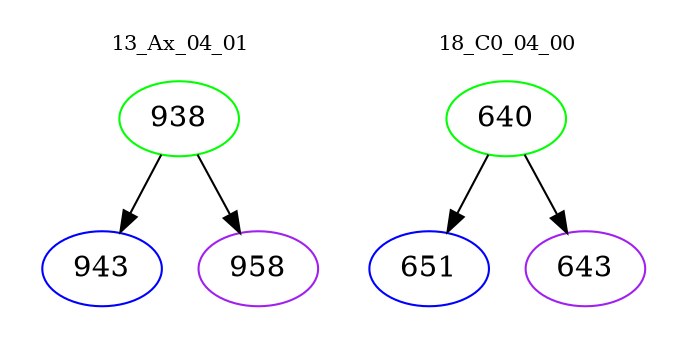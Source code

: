digraph{
subgraph cluster_0 {
color = white
label = "13_Ax_04_01";
fontsize=10;
T0_938 [label="938", color="green"]
T0_938 -> T0_943 [color="black"]
T0_943 [label="943", color="blue"]
T0_938 -> T0_958 [color="black"]
T0_958 [label="958", color="purple"]
}
subgraph cluster_1 {
color = white
label = "18_C0_04_00";
fontsize=10;
T1_640 [label="640", color="green"]
T1_640 -> T1_651 [color="black"]
T1_651 [label="651", color="blue"]
T1_640 -> T1_643 [color="black"]
T1_643 [label="643", color="purple"]
}
}
